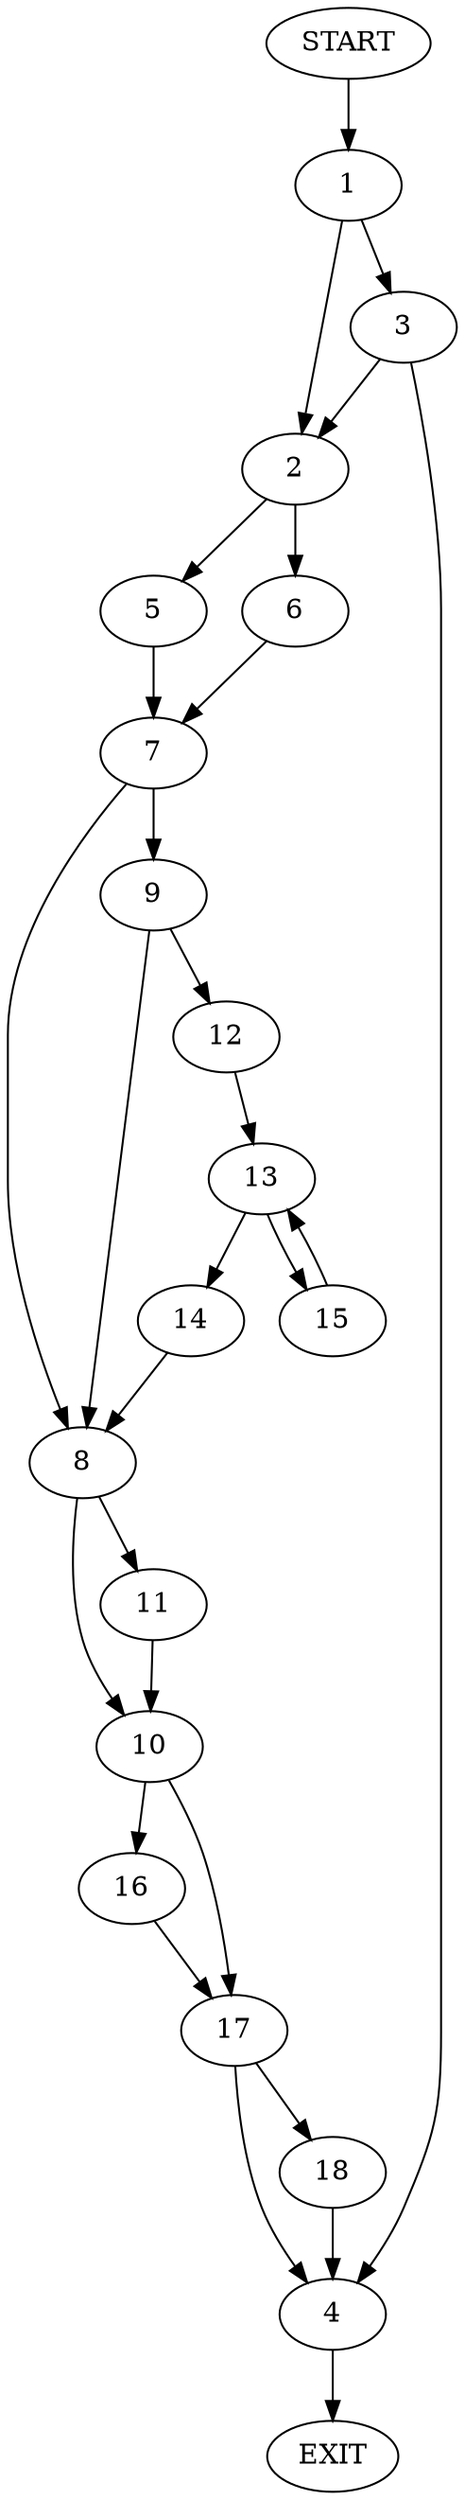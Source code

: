 digraph {
0 [label="START"]
19 [label="EXIT"]
0 -> 1
1 -> 2
1 -> 3
3 -> 2
3 -> 4
2 -> 5
2 -> 6
4 -> 19
6 -> 7
5 -> 7
7 -> 8
7 -> 9
8 -> 10
8 -> 11
9 -> 8
9 -> 12
12 -> 13
13 -> 14
13 -> 15
15 -> 13
14 -> 8
10 -> 16
10 -> 17
11 -> 10
17 -> 18
17 -> 4
16 -> 17
18 -> 4
}
